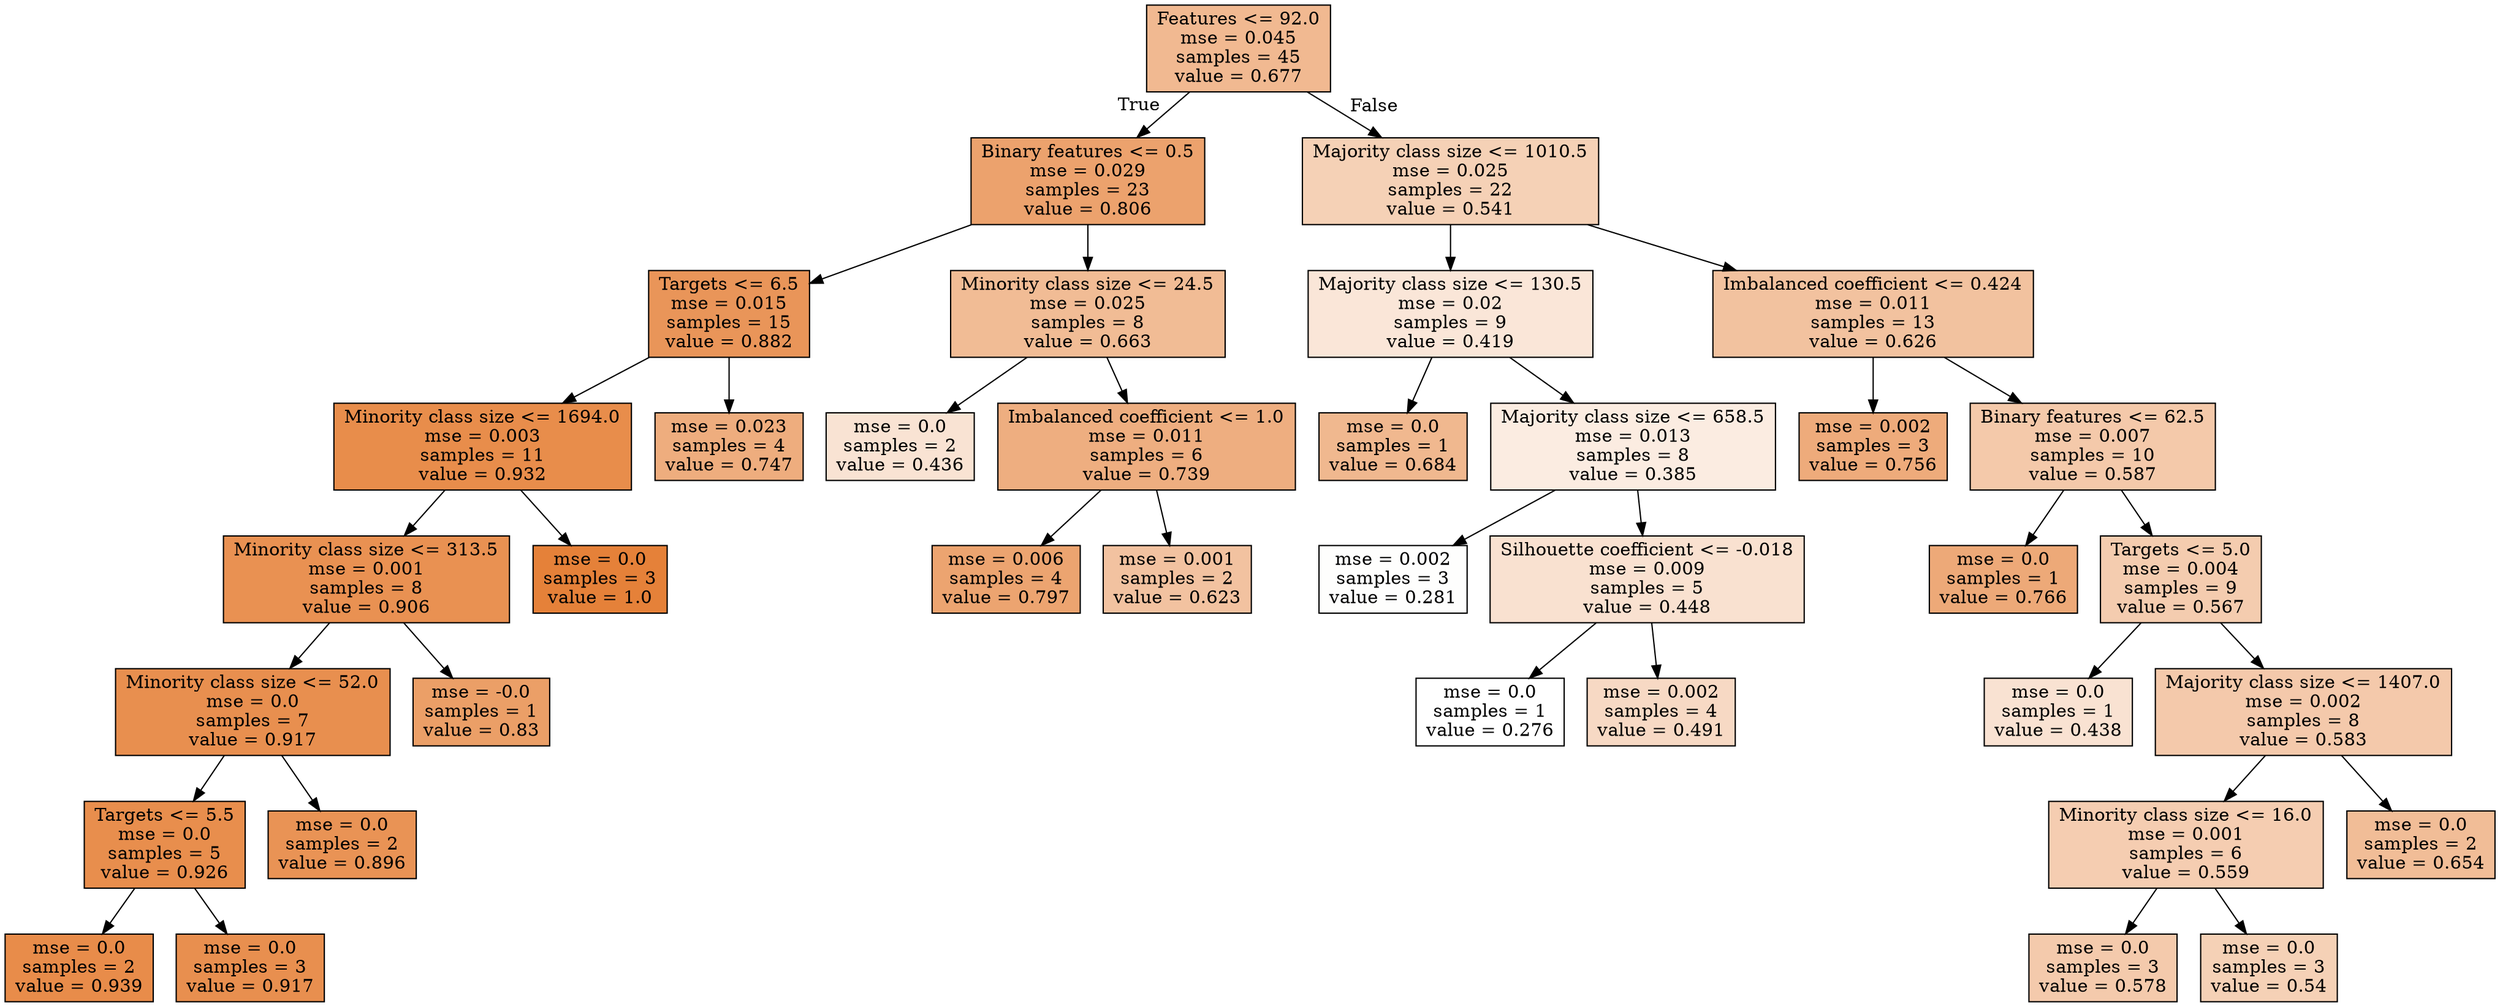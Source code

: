 digraph Tree {
node [shape=box, style="filled", color="black"] ;
0 [label="Features <= 92.0\nmse = 0.045\nsamples = 45\nvalue = 0.677", fillcolor="#e581398d"] ;
1 [label="Binary features <= 0.5\nmse = 0.029\nsamples = 23\nvalue = 0.806", fillcolor="#e58139bb"] ;
0 -> 1 [labeldistance=2.5, labelangle=45, headlabel="True"] ;
2 [label="Targets <= 6.5\nmse = 0.015\nsamples = 15\nvalue = 0.882", fillcolor="#e58139d6"] ;
1 -> 2 ;
3 [label="Minority class size <= 1694.0\nmse = 0.003\nsamples = 11\nvalue = 0.932", fillcolor="#e58139e7"] ;
2 -> 3 ;
4 [label="Minority class size <= 313.5\nmse = 0.001\nsamples = 8\nvalue = 0.906", fillcolor="#e58139de"] ;
3 -> 4 ;
5 [label="Minority class size <= 52.0\nmse = 0.0\nsamples = 7\nvalue = 0.917", fillcolor="#e58139e2"] ;
4 -> 5 ;
6 [label="Targets <= 5.5\nmse = 0.0\nsamples = 5\nvalue = 0.926", fillcolor="#e58139e5"] ;
5 -> 6 ;
7 [label="mse = 0.0\nsamples = 2\nvalue = 0.939", fillcolor="#e58139e9"] ;
6 -> 7 ;
8 [label="mse = 0.0\nsamples = 3\nvalue = 0.917", fillcolor="#e58139e2"] ;
6 -> 8 ;
9 [label="mse = 0.0\nsamples = 2\nvalue = 0.896", fillcolor="#e58139da"] ;
5 -> 9 ;
10 [label="mse = -0.0\nsamples = 1\nvalue = 0.83", fillcolor="#e58139c3"] ;
4 -> 10 ;
11 [label="mse = 0.0\nsamples = 3\nvalue = 1.0", fillcolor="#e58139ff"] ;
3 -> 11 ;
12 [label="mse = 0.023\nsamples = 4\nvalue = 0.747", fillcolor="#e58139a6"] ;
2 -> 12 ;
13 [label="Minority class size <= 24.5\nmse = 0.025\nsamples = 8\nvalue = 0.663", fillcolor="#e5813988"] ;
1 -> 13 ;
14 [label="mse = 0.0\nsamples = 2\nvalue = 0.436", fillcolor="#e5813938"] ;
13 -> 14 ;
15 [label="Imbalanced coefficient <= 1.0\nmse = 0.011\nsamples = 6\nvalue = 0.739", fillcolor="#e58139a3"] ;
13 -> 15 ;
16 [label="mse = 0.006\nsamples = 4\nvalue = 0.797", fillcolor="#e58139b8"] ;
15 -> 16 ;
17 [label="mse = 0.001\nsamples = 2\nvalue = 0.623", fillcolor="#e581397a"] ;
15 -> 17 ;
18 [label="Majority class size <= 1010.5\nmse = 0.025\nsamples = 22\nvalue = 0.541", fillcolor="#e581395d"] ;
0 -> 18 [labeldistance=2.5, labelangle=-45, headlabel="False"] ;
19 [label="Majority class size <= 130.5\nmse = 0.02\nsamples = 9\nvalue = 0.419", fillcolor="#e5813932"] ;
18 -> 19 ;
20 [label="mse = 0.0\nsamples = 1\nvalue = 0.684", fillcolor="#e5813990"] ;
19 -> 20 ;
21 [label="Majority class size <= 658.5\nmse = 0.013\nsamples = 8\nvalue = 0.385", fillcolor="#e5813926"] ;
19 -> 21 ;
22 [label="mse = 0.002\nsamples = 3\nvalue = 0.281", fillcolor="#e5813902"] ;
21 -> 22 ;
23 [label="Silhouette coefficient <= -0.018\nmse = 0.009\nsamples = 5\nvalue = 0.448", fillcolor="#e581393c"] ;
21 -> 23 ;
24 [label="mse = 0.0\nsamples = 1\nvalue = 0.276", fillcolor="#e5813900"] ;
23 -> 24 ;
25 [label="mse = 0.002\nsamples = 4\nvalue = 0.491", fillcolor="#e581394c"] ;
23 -> 25 ;
26 [label="Imbalanced coefficient <= 0.424\nmse = 0.011\nsamples = 13\nvalue = 0.626", fillcolor="#e581397b"] ;
18 -> 26 ;
27 [label="mse = 0.002\nsamples = 3\nvalue = 0.756", fillcolor="#e58139a9"] ;
26 -> 27 ;
28 [label="Binary features <= 62.5\nmse = 0.007\nsamples = 10\nvalue = 0.587", fillcolor="#e581396d"] ;
26 -> 28 ;
29 [label="mse = 0.0\nsamples = 1\nvalue = 0.766", fillcolor="#e58139ad"] ;
28 -> 29 ;
30 [label="Targets <= 5.0\nmse = 0.004\nsamples = 9\nvalue = 0.567", fillcolor="#e5813966"] ;
28 -> 30 ;
31 [label="mse = 0.0\nsamples = 1\nvalue = 0.438", fillcolor="#e5813939"] ;
30 -> 31 ;
32 [label="Majority class size <= 1407.0\nmse = 0.002\nsamples = 8\nvalue = 0.583", fillcolor="#e581396c"] ;
30 -> 32 ;
33 [label="Minority class size <= 16.0\nmse = 0.001\nsamples = 6\nvalue = 0.559", fillcolor="#e5813964"] ;
32 -> 33 ;
34 [label="mse = 0.0\nsamples = 3\nvalue = 0.578", fillcolor="#e581396a"] ;
33 -> 34 ;
35 [label="mse = 0.0\nsamples = 3\nvalue = 0.54", fillcolor="#e581395d"] ;
33 -> 35 ;
36 [label="mse = 0.0\nsamples = 2\nvalue = 0.654", fillcolor="#e5813985"] ;
32 -> 36 ;
}